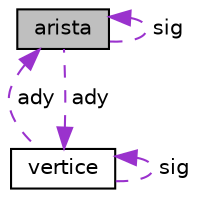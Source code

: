 digraph "arista"
{
  edge [fontname="Helvetica",fontsize="10",labelfontname="Helvetica",labelfontsize="10"];
  node [fontname="Helvetica",fontsize="10",shape=record];
  Node1 [label="arista",height=0.2,width=0.4,color="black", fillcolor="grey75", style="filled", fontcolor="black"];
  Node2 -> Node1 [dir="back",color="darkorchid3",fontsize="10",style="dashed",label=" ady" ,fontname="Helvetica"];
  Node2 [label="vertice",height=0.2,width=0.4,color="black", fillcolor="white", style="filled",URL="$classvertice.html"];
  Node2 -> Node2 [dir="back",color="darkorchid3",fontsize="10",style="dashed",label=" sig" ,fontname="Helvetica"];
  Node1 -> Node2 [dir="back",color="darkorchid3",fontsize="10",style="dashed",label=" ady" ,fontname="Helvetica"];
  Node1 -> Node1 [dir="back",color="darkorchid3",fontsize="10",style="dashed",label=" sig" ,fontname="Helvetica"];
}
